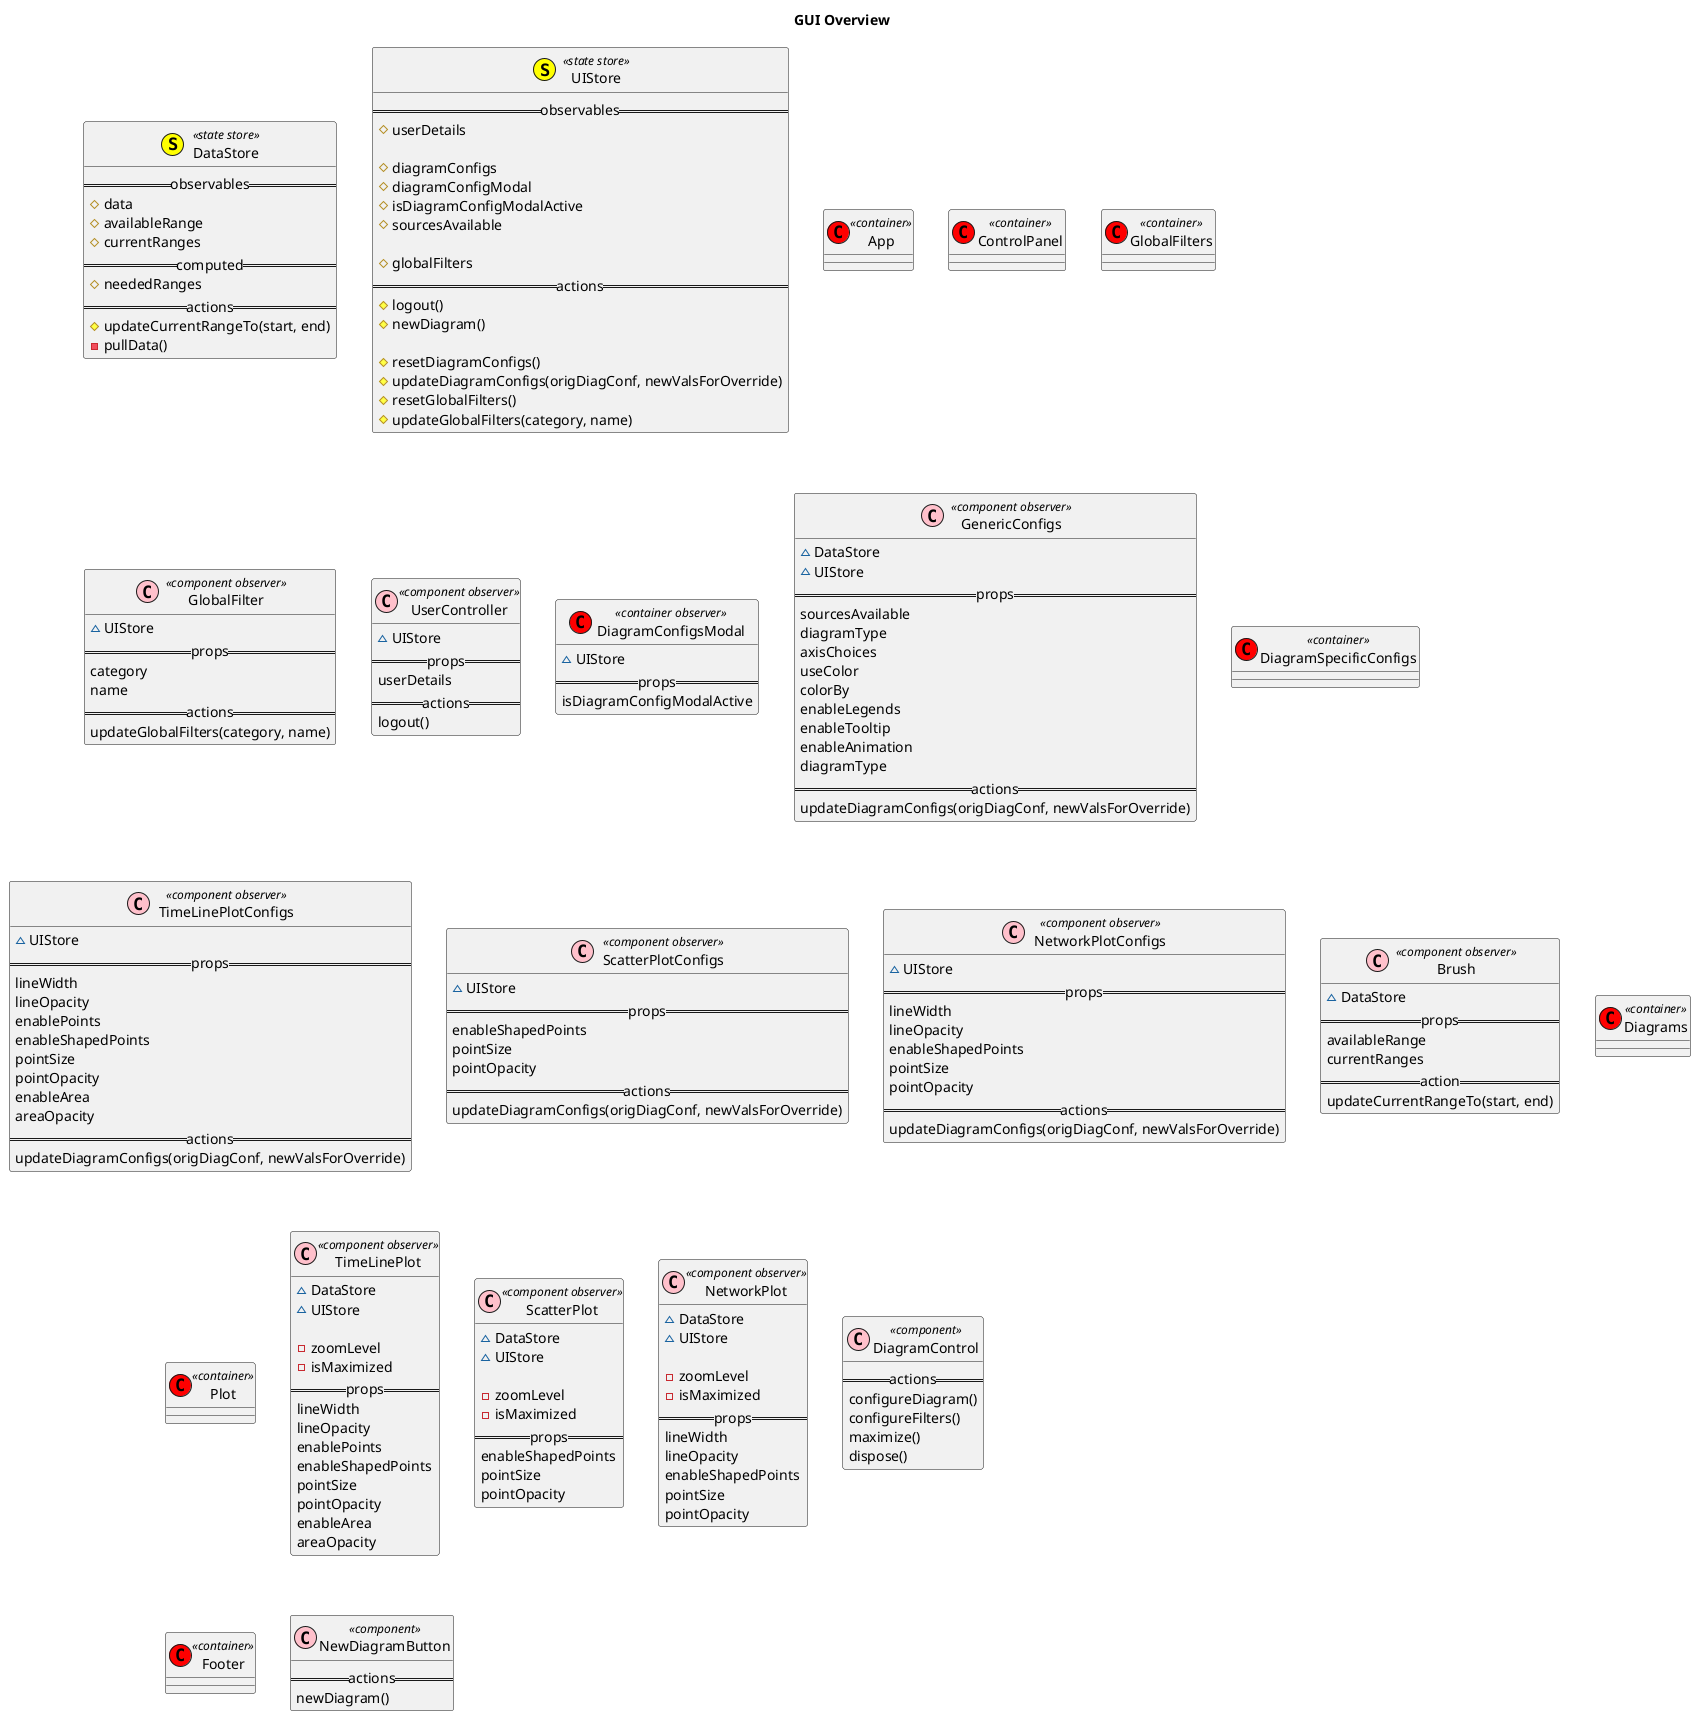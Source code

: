 @startuml
title GUI Overview

class DataStore << (S,Yellow) state store >> {
  ==observables==
  # data
  # availableRange
  # currentRanges
  ==computed==
  # neededRanges
  ==actions==
  # updateCurrentRangeTo(start, end)
  - pullData()
}

class UIStore << (S,Yellow) state store >> {
  ==observables==
  # userDetails

  # diagramConfigs
  # diagramConfigModal
  # isDiagramConfigModalActive
  # sourcesAvailable

  # globalFilters
  ==actions==
  # logout()
  # newDiagram()
  
  # resetDiagramConfigs()
  # updateDiagramConfigs(origDiagConf, newValsForOverride)
  # resetGlobalFilters()
  # updateGlobalFilters(category, name)
}

class App << (C,red) container >> {
}

class ControlPanel << (C,red) container >> {
}

class GlobalFilters << (C,red) container >> {
}

class GlobalFilter << (C,pink) component observer >> {
  ~ UIStore
  ==props==
  category
  name
  ==actions==
  updateGlobalFilters(category, name)
}

class UserController << (C,pink) component observer >> {
  ~ UIStore
  ==props==
  userDetails
  ==actions==
  logout()
}

class DiagramConfigsModal << (C,red) container observer >> {
  ~ UIStore
  ==props==
  isDiagramConfigModalActive
}

class GenericConfigs << (C,pink) component observer >> {
  ~ DataStore
  ~ UIStore
  ==props==
  sourcesAvailable
  diagramType
  axisChoices
  useColor
  colorBy
  enableLegends
  enableTooltip
  enableAnimation
  diagramType
  ==actions==
  updateDiagramConfigs(origDiagConf, newValsForOverride)
}

class DiagramSpecificConfigs << (C,red) container >> {
}

class TimeLinePlotConfigs  << (C,pink) component observer >> {
  ~ UIStore
  ==props==
  lineWidth
  lineOpacity
  enablePoints
  enableShapedPoints
  pointSize
  pointOpacity
  enableArea
  areaOpacity
  ==actions==
  updateDiagramConfigs(origDiagConf, newValsForOverride)
}

class ScatterPlotConfigs  << (C,pink) component observer >> {
  ~ UIStore
  ==props==
  enableShapedPoints
  pointSize
  pointOpacity
  ==actions==
  updateDiagramConfigs(origDiagConf, newValsForOverride)
}

class NetworkPlotConfigs  << (C,pink) component observer >> {
  ~ UIStore
  ==props==
  lineWidth
  lineOpacity
  enableShapedPoints
  pointSize
  pointOpacity
  ==actions==
  updateDiagramConfigs(origDiagConf, newValsForOverride)
}

class Brush << (C,pink) component observer >> {
  ~ DataStore
  ==props==
  availableRange
  currentRanges
  ==action==
  updateCurrentRangeTo(start, end)
}

class Diagrams << (C,red) container >> {
}

class Plot << (C,red) container >> {
}

class TimeLinePlot  << (C,pink) component observer >> {
  ~ DataStore
  ~ UIStore

  - zoomLevel
  - isMaximized
  ==props==
  lineWidth
  lineOpacity
  enablePoints
  enableShapedPoints
  pointSize
  pointOpacity
  enableArea
  areaOpacity
}

class ScatterPlot  << (C,pink) component observer >> {
  ~ DataStore
  ~ UIStore

  - zoomLevel
  - isMaximized
  ==props==
  enableShapedPoints
  pointSize
  pointOpacity
}

class NetworkPlot  << (C,pink) component observer >> {
  ~ DataStore
  ~ UIStore

  - zoomLevel
  - isMaximized
  ==props==
  lineWidth
  lineOpacity
  enableShapedPoints
  pointSize
  pointOpacity
}

class DiagramControl << (C,pink) component >> {
  ==actions==
  configureDiagram()
  configureFilters()
  maximize()
  dispose()
}

class Footer << (C,red) container >> {
}

class NewDiagramButton << (C,pink) component >> {
  ==actions==
  newDiagram()
}
@enduml
